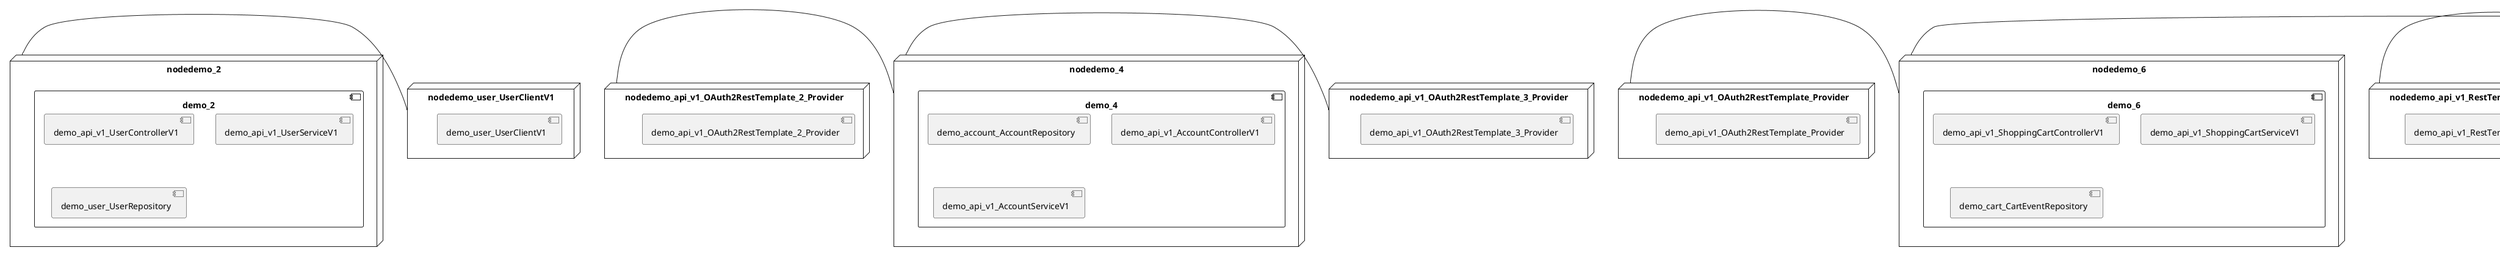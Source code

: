 @startuml
skinparam fixCircleLabelOverlapping true
skinparam componentStyle uml2
node nodedemo {
component demo {
[demo_UserController] [[kbastani-spring-cloud-event-sourcing-example.system#_lx3n4ybPEe-A2LBgLOxdDA]]
[demo_UserRepository] [[kbastani-spring-cloud-event-sourcing-example.system#_lx3n4ybPEe-A2LBgLOxdDA]]
[demo_UserService] [[kbastani-spring-cloud-event-sourcing-example.system#_lx3n4ybPEe-A2LBgLOxdDA]]
[demo_login_UserController] [[kbastani-spring-cloud-event-sourcing-example.system#_lx3n4ybPEe-A2LBgLOxdDA]]
}
}
node nodedemo_2 {
component demo_2 {
[demo_api_v1_UserControllerV1] [[kbastani-spring-cloud-event-sourcing-example.system#_lx3n4ybPEe-A2LBgLOxdDA]]
[demo_api_v1_UserServiceV1] [[kbastani-spring-cloud-event-sourcing-example.system#_lx3n4ybPEe-A2LBgLOxdDA]]
[demo_user_UserRepository] [[kbastani-spring-cloud-event-sourcing-example.system#_lx3n4ybPEe-A2LBgLOxdDA]]
}
}
node nodedemo_3 {
component demo_3 {
[demo_api_v1_OrderControllerV1] [[kbastani-spring-cloud-event-sourcing-example.system#_lx3n4ybPEe-A2LBgLOxdDA]]
[demo_api_v1_OrderServiceV1] [[kbastani-spring-cloud-event-sourcing-example.system#_lx3n4ybPEe-A2LBgLOxdDA]]
[demo_config_DatabaseInitializer] [[kbastani-spring-cloud-event-sourcing-example.system#_lx3n4ybPEe-A2LBgLOxdDA]]
[demo_invoice_InvoiceRepository] [[kbastani-spring-cloud-event-sourcing-example.system#_lx3n4ybPEe-A2LBgLOxdDA]]
[demo_order_OrderEventRepository] [[kbastani-spring-cloud-event-sourcing-example.system#_lx3n4ybPEe-A2LBgLOxdDA]]
[demo_order_OrderRepository] [[kbastani-spring-cloud-event-sourcing-example.system#_lx3n4ybPEe-A2LBgLOxdDA]]
}
}
node nodedemo_4 {
component demo_4 {
[demo_account_AccountRepository] [[kbastani-spring-cloud-event-sourcing-example.system#_lx3n4ybPEe-A2LBgLOxdDA]]
[demo_api_v1_AccountControllerV1] [[kbastani-spring-cloud-event-sourcing-example.system#_lx3n4ybPEe-A2LBgLOxdDA]]
[demo_api_v1_AccountServiceV1] [[kbastani-spring-cloud-event-sourcing-example.system#_lx3n4ybPEe-A2LBgLOxdDA]]
}
}
node nodedemo_5 {
component demo_5 {
[demo_api_v1_CatalogControllerV1] [[kbastani-spring-cloud-event-sourcing-example.system#_lx3n4ybPEe-A2LBgLOxdDA]]
[demo_api_v1_CatalogServiceV1] [[kbastani-spring-cloud-event-sourcing-example.system#_lx3n4ybPEe-A2LBgLOxdDA]]
[demo_catalog_CatalogInfoRepository] [[kbastani-spring-cloud-event-sourcing-example.system#_lx3n4ybPEe-A2LBgLOxdDA]]
}
}
node nodedemo_6 {
component demo_6 {
[demo_api_v1_ShoppingCartControllerV1] [[kbastani-spring-cloud-event-sourcing-example.system#_lx3n4ybPEe-A2LBgLOxdDA]]
[demo_api_v1_ShoppingCartServiceV1] [[kbastani-spring-cloud-event-sourcing-example.system#_lx3n4ybPEe-A2LBgLOxdDA]]
[demo_cart_CartEventRepository] [[kbastani-spring-cloud-event-sourcing-example.system#_lx3n4ybPEe-A2LBgLOxdDA]]
}
}
node nodedemo_7 {
component demo_7 {
[DatabaseInitializer] [[kbastani-spring-cloud-event-sourcing-example.system#_lx3n4ybPEe-A2LBgLOxdDA]]
}
}
node nodedemo_v1 {
component demo_v1 {
[demo_v1_InventoryControllerV1] [[kbastani-spring-cloud-event-sourcing-example.system#_lx3n4ybPEe-A2LBgLOxdDA]]
[demo_v1_InventoryServiceV1] [[kbastani-spring-cloud-event-sourcing-example.system#_lx3n4ybPEe-A2LBgLOxdDA]]
}
}
node nodedemo_api_v1_OAuth2RestTemplate_2_Provider {
[demo_api_v1_OAuth2RestTemplate_2_Provider] [[kbastani-spring-cloud-event-sourcing-example.system#_lx3n4ybPEe-A2LBgLOxdDA]]
}
node nodedemo_api_v1_OAuth2RestTemplate_3_Provider {
[demo_api_v1_OAuth2RestTemplate_3_Provider] [[kbastani-spring-cloud-event-sourcing-example.system#_lx3n4ybPEe-A2LBgLOxdDA]]
}
node nodedemo_api_v1_OAuth2RestTemplate_Provider {
[demo_api_v1_OAuth2RestTemplate_Provider] [[kbastani-spring-cloud-event-sourcing-example.system#_lx3n4ybPEe-A2LBgLOxdDA]]
}
node nodedemo_api_v1_RestTemplate_2_Provider {
[demo_api_v1_RestTemplate_2_Provider] [[kbastani-spring-cloud-event-sourcing-example.system#_lx3n4ybPEe-A2LBgLOxdDA]]
}
node nodedemo_api_v1_RestTemplate_Provider {
[demo_api_v1_RestTemplate_Provider] [[kbastani-spring-cloud-event-sourcing-example.system#_lx3n4ybPEe-A2LBgLOxdDA]]
}
node nodedemo_inventory_InventoryRepository_Provider {
[demo_inventory_InventoryRepository_Provider] [[kbastani-spring-cloud-event-sourcing-example.system#_lx3n4ybPEe-A2LBgLOxdDA]]
}
node nodedemo_login_AuthenticationManager_Provider {
[demo_login_AuthenticationManager_Provider] [[kbastani-spring-cloud-event-sourcing-example.system#_lx3n4ybPEe-A2LBgLOxdDA]]
}
node nodedemo_login_ClientDetailsService_Provider {
[demo_login_ClientDetailsService_Provider] [[kbastani-spring-cloud-event-sourcing-example.system#_lx3n4ybPEe-A2LBgLOxdDA]]
}
node nodedemo_login_HttpSessionSecurityContextRepository_Provider {
[demo_login_HttpSessionSecurityContextRepository_Provider] [[kbastani-spring-cloud-event-sourcing-example.system#_lx3n4ybPEe-A2LBgLOxdDA]]
}
node nodedemo_login_LoginController {
[demo_login_LoginController] [[kbastani-spring-cloud-event-sourcing-example.system#_lx3n4ybPEe-A2LBgLOxdDA]]
}
node nodedemo_product_ProductRepository_Provider {
[demo_product_ProductRepository_Provider] [[kbastani-spring-cloud-event-sourcing-example.system#_lx3n4ybPEe-A2LBgLOxdDA]]
}
node nodedemo_user_UserClientV1 {
[demo_user_UserClientV1] [[kbastani-spring-cloud-event-sourcing-example.system#_lx3n4ybPEe-A2LBgLOxdDA]]
}
node nodedemo_v1_Session_Provider {
[demo_v1_Session_Provider] [[kbastani-spring-cloud-event-sourcing-example.system#_lx3n4ybPEe-A2LBgLOxdDA]]
}
[nodedemo_2] - [nodedemo_user_UserClientV1]
[nodedemo_api_v1_OAuth2RestTemplate_2_Provider] - [nodedemo_4]
[nodedemo_api_v1_OAuth2RestTemplate_3_Provider] - [nodedemo_4]
[nodedemo_api_v1_OAuth2RestTemplate_Provider] - [nodedemo_6]
[nodedemo_api_v1_RestTemplate_2_Provider] - [nodedemo_5]
[nodedemo_api_v1_RestTemplate_Provider] - [nodedemo_6]
[nodedemo_inventory_InventoryRepository_Provider] - [nodedemo_v1]
[nodedemo_login_AuthenticationManager_Provider] - [nodedemo_login_LoginController]
[nodedemo_login_ClientDetailsService_Provider] - [nodedemo_login_LoginController]
[nodedemo_login_HttpSessionSecurityContextRepository_Provider] - [nodedemo_login_LoginController]
[nodedemo_product_ProductRepository_Provider] - [nodedemo_v1]
[nodedemo_v1_Session_Provider] - [nodedemo_v1]

@enduml
